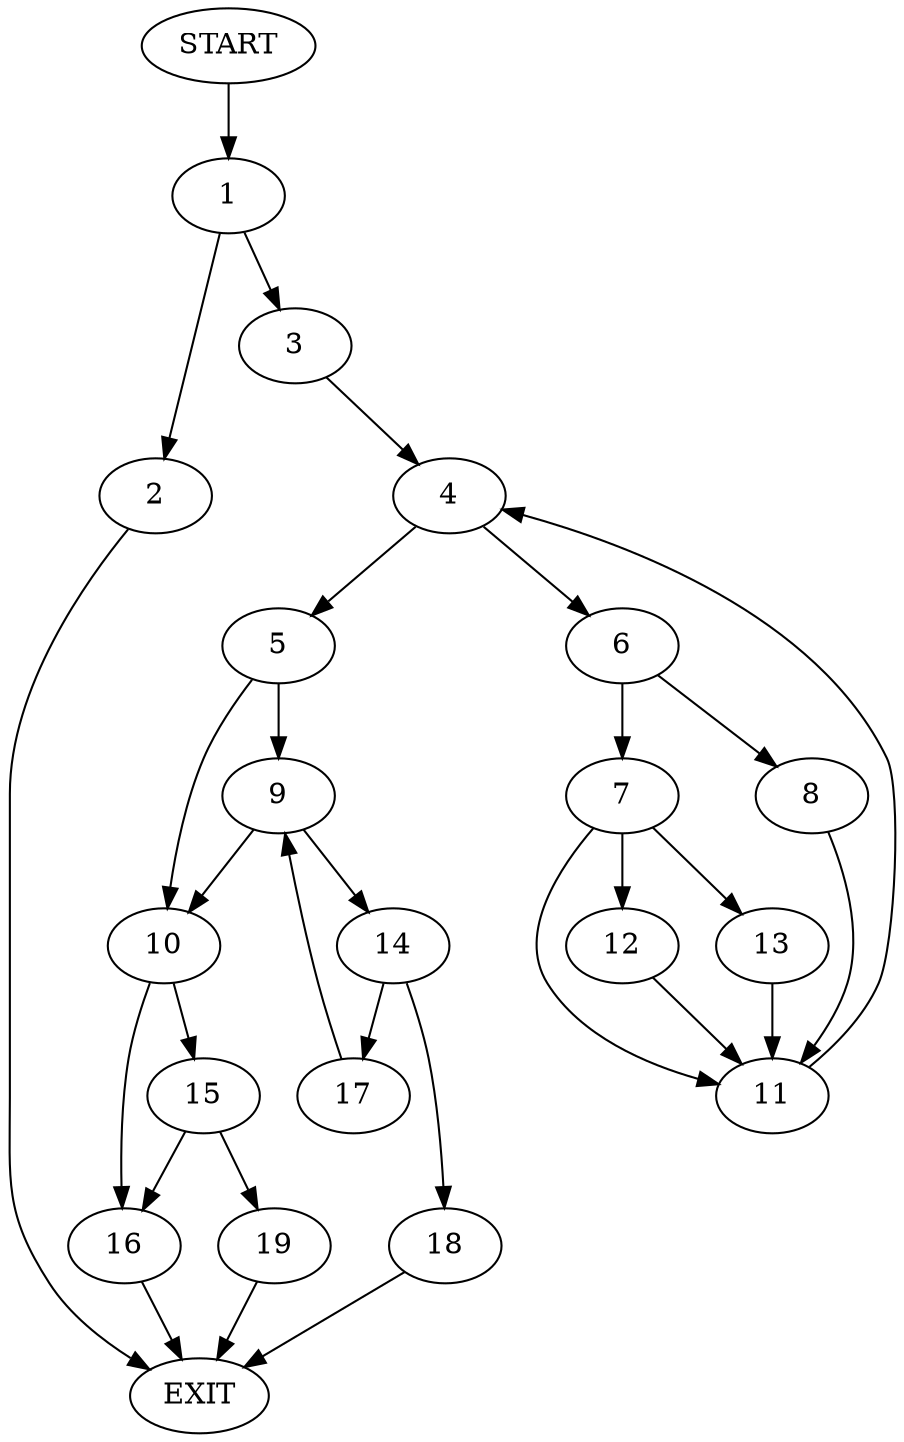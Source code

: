 digraph {
0 [label="START"]
20 [label="EXIT"]
0 -> 1
1 -> 2
1 -> 3
2 -> 20
3 -> 4
4 -> 5
4 -> 6
6 -> 7
6 -> 8
5 -> 9
5 -> 10
7 -> 11
7 -> 12
7 -> 13
8 -> 11
11 -> 4
12 -> 11
13 -> 11
9 -> 14
9 -> 10
10 -> 15
10 -> 16
14 -> 17
14 -> 18
17 -> 9
18 -> 20
16 -> 20
15 -> 19
15 -> 16
19 -> 20
}
